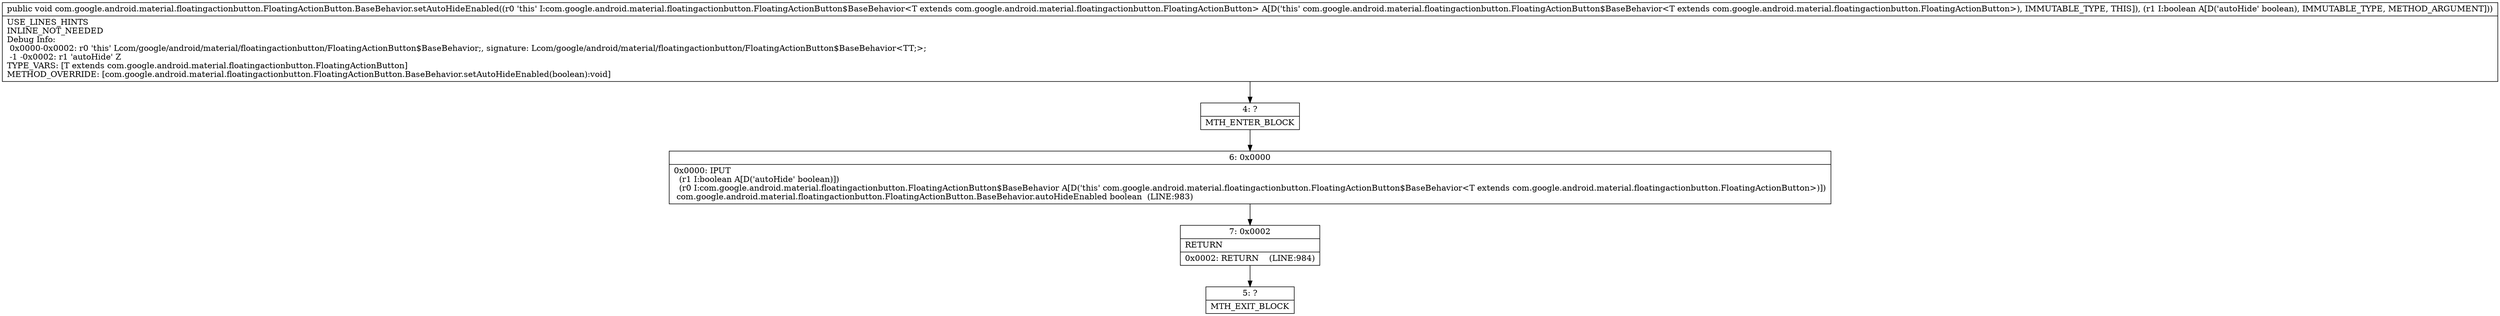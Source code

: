digraph "CFG forcom.google.android.material.floatingactionbutton.FloatingActionButton.BaseBehavior.setAutoHideEnabled(Z)V" {
Node_4 [shape=record,label="{4\:\ ?|MTH_ENTER_BLOCK\l}"];
Node_6 [shape=record,label="{6\:\ 0x0000|0x0000: IPUT  \l  (r1 I:boolean A[D('autoHide' boolean)])\l  (r0 I:com.google.android.material.floatingactionbutton.FloatingActionButton$BaseBehavior A[D('this' com.google.android.material.floatingactionbutton.FloatingActionButton$BaseBehavior\<T extends com.google.android.material.floatingactionbutton.FloatingActionButton\>)])\l com.google.android.material.floatingactionbutton.FloatingActionButton.BaseBehavior.autoHideEnabled boolean  (LINE:983)\l}"];
Node_7 [shape=record,label="{7\:\ 0x0002|RETURN\l|0x0002: RETURN    (LINE:984)\l}"];
Node_5 [shape=record,label="{5\:\ ?|MTH_EXIT_BLOCK\l}"];
MethodNode[shape=record,label="{public void com.google.android.material.floatingactionbutton.FloatingActionButton.BaseBehavior.setAutoHideEnabled((r0 'this' I:com.google.android.material.floatingactionbutton.FloatingActionButton$BaseBehavior\<T extends com.google.android.material.floatingactionbutton.FloatingActionButton\> A[D('this' com.google.android.material.floatingactionbutton.FloatingActionButton$BaseBehavior\<T extends com.google.android.material.floatingactionbutton.FloatingActionButton\>), IMMUTABLE_TYPE, THIS]), (r1 I:boolean A[D('autoHide' boolean), IMMUTABLE_TYPE, METHOD_ARGUMENT]))  | USE_LINES_HINTS\lINLINE_NOT_NEEDED\lDebug Info:\l  0x0000\-0x0002: r0 'this' Lcom\/google\/android\/material\/floatingactionbutton\/FloatingActionButton$BaseBehavior;, signature: Lcom\/google\/android\/material\/floatingactionbutton\/FloatingActionButton$BaseBehavior\<TT;\>;\l  \-1 \-0x0002: r1 'autoHide' Z\lTYPE_VARS: [T extends com.google.android.material.floatingactionbutton.FloatingActionButton]\lMETHOD_OVERRIDE: [com.google.android.material.floatingactionbutton.FloatingActionButton.BaseBehavior.setAutoHideEnabled(boolean):void]\l}"];
MethodNode -> Node_4;Node_4 -> Node_6;
Node_6 -> Node_7;
Node_7 -> Node_5;
}

